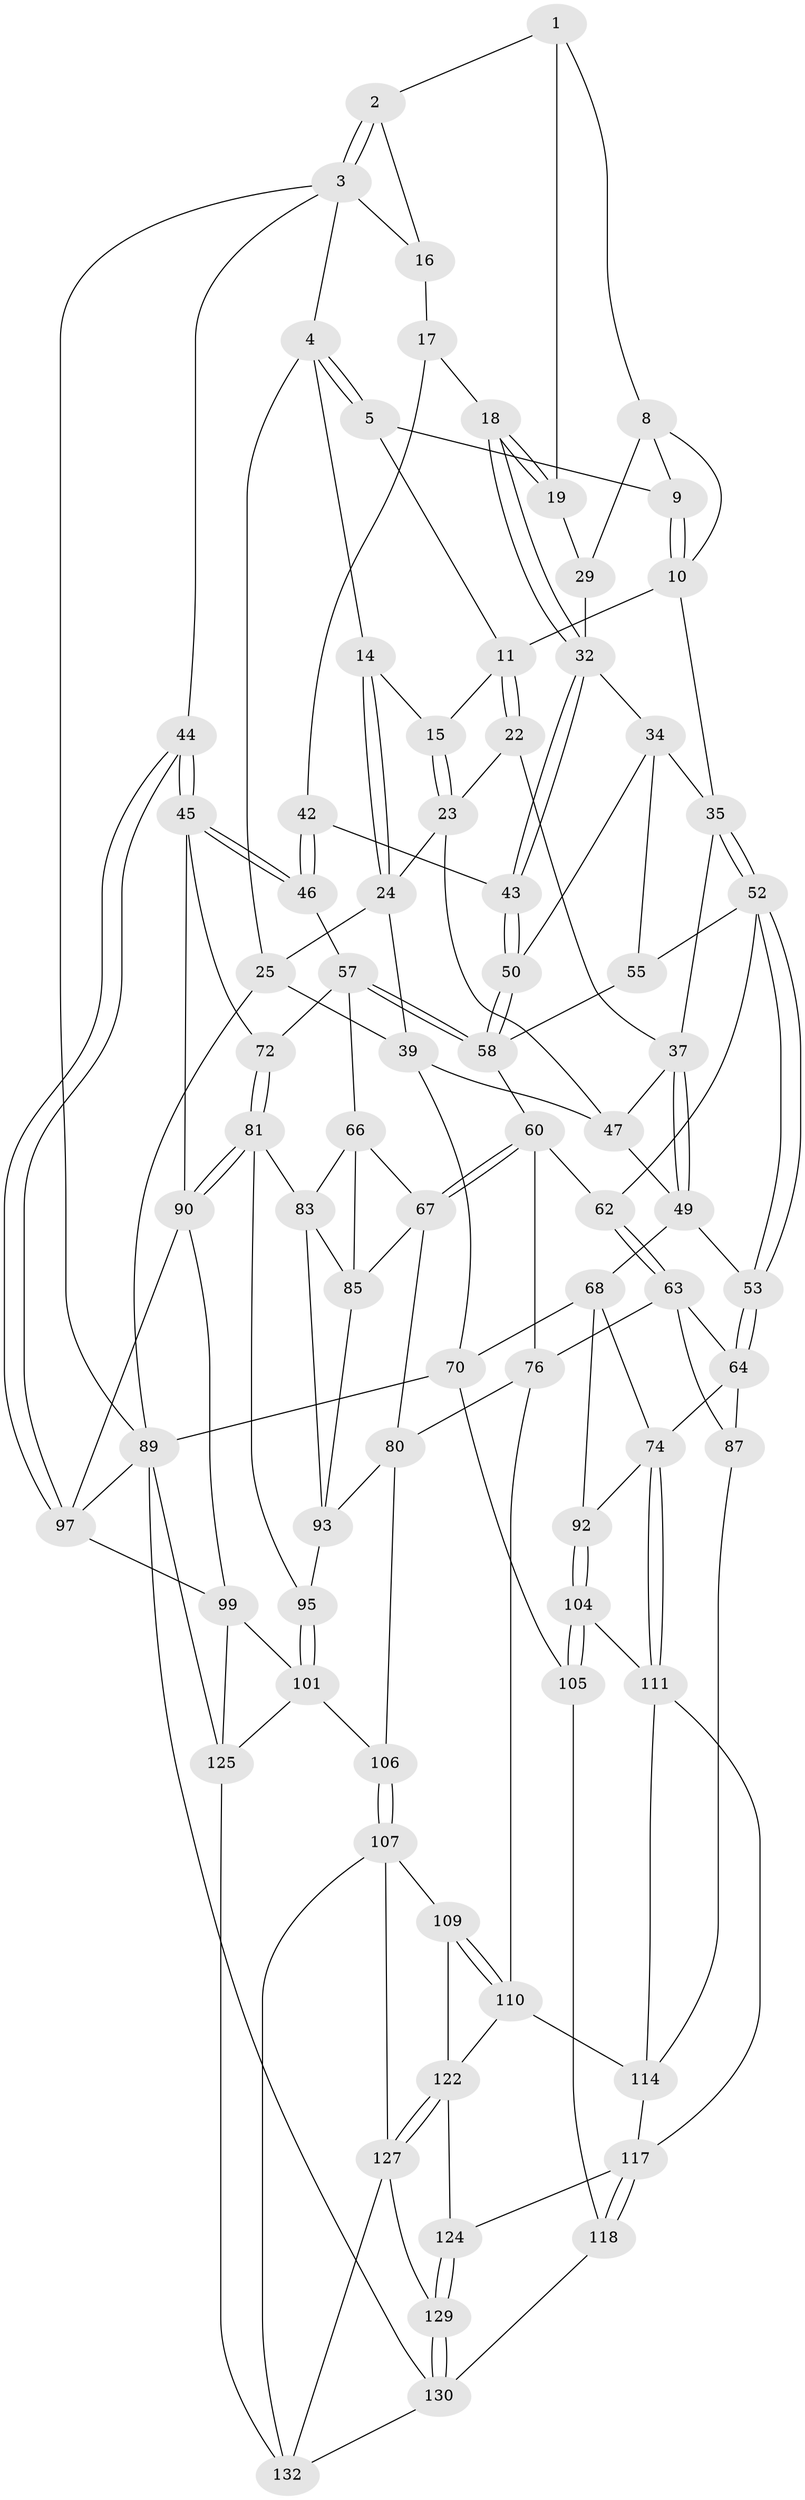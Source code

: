 // original degree distribution, {3: 0.015037593984962405, 4: 0.20300751879699247, 6: 0.18045112781954886, 5: 0.6015037593984962}
// Generated by graph-tools (version 1.1) at 2025/42/03/06/25 10:42:29]
// undirected, 79 vertices, 178 edges
graph export_dot {
graph [start="1"]
  node [color=gray90,style=filled];
  1 [pos="+0.6086553579842382+0",super="+7"];
  2 [pos="+0.9498297752607245+0"];
  3 [pos="+1+0",super="+20"];
  4 [pos="+0+0",super="+13"];
  5 [pos="+0.20553433907772614+0",super="+6"];
  8 [pos="+0.4851454631119862+0.11802825107576127",super="+30"];
  9 [pos="+0.3513090340773568+0"];
  10 [pos="+0.37438240221675223+0.14606632697668298",super="+31"];
  11 [pos="+0.30220732430536335+0.15887097284705967",super="+12"];
  14 [pos="+0.12393106746524395+0.0848934738811857"];
  15 [pos="+0.1300838756759452+0.0786918405568077"];
  16 [pos="+0.8650367408652752+0",super="+21"];
  17 [pos="+0.7719793485283094+0.14977701239304742",super="+41"];
  18 [pos="+0.7544431196759388+0.16424045388076047"];
  19 [pos="+0.6642407743194781+0.13155391424994387"];
  22 [pos="+0.2682086024821984+0.1957345308995967"];
  23 [pos="+0.25201813402010964+0.19377194272242726",super="+26"];
  24 [pos="+0.09989265452426811+0.18667681138127504",super="+27"];
  25 [pos="+0+0.1594678370038927",super="+28"];
  29 [pos="+0.5973531319697531+0.20355135996503232"];
  32 [pos="+0.7388488549454131+0.2925436382100197",super="+33"];
  34 [pos="+0.5166461237217033+0.3059508881739122",super="+51"];
  35 [pos="+0.5073466252842328+0.3065544043641888",super="+36"];
  37 [pos="+0.3414442904714385+0.31704470056209283",super="+38"];
  39 [pos="+0.025692182538105072+0.3959901502021033",super="+40"];
  42 [pos="+0.8853479060603968+0.3467894249632657"];
  43 [pos="+0.7448208369471094+0.3129029814447451"];
  44 [pos="+1+0.4938032114824237"];
  45 [pos="+1+0.49349947927652654",super="+71"];
  46 [pos="+0.8878105856992196+0.34936877356821977"];
  47 [pos="+0.21981692731840813+0.3070579957278718",super="+48"];
  49 [pos="+0.2913164833109534+0.46627092279144955",super="+54"];
  50 [pos="+0.7184579530052514+0.35751767173903926"];
  52 [pos="+0.4793375481733577+0.442076501646403",super="+56"];
  53 [pos="+0.3269164974389758+0.5051873949885368"];
  55 [pos="+0.6631953871336608+0.400893370608204"];
  57 [pos="+0.8119646880094821+0.5162792995621642",super="+65"];
  58 [pos="+0.7989200862014992+0.5026999452009657",super="+59"];
  60 [pos="+0.6566095135704162+0.5925947814026328",super="+61"];
  62 [pos="+0.5909845084650485+0.5893613800345353"];
  63 [pos="+0.535170820273936+0.6301352472533358",super="+78"];
  64 [pos="+0.4404170801049977+0.6364167949494098",super="+73"];
  66 [pos="+0.795169283836856+0.6004912475365882",super="+84"];
  67 [pos="+0.7195953189561447+0.6145007414918593",super="+79"];
  68 [pos="+0.22432804799932884+0.6362000765883122",super="+69"];
  70 [pos="+0+0.5839404206629761",super="+88"];
  72 [pos="+0.8387310633260576+0.5861618157223936"];
  74 [pos="+0.26688140715942027+0.7574687281807113",super="+75"];
  76 [pos="+0.6253991456243634+0.7629574106922403",super="+77"];
  80 [pos="+0.6681208859527705+0.7613525312441572",super="+96"];
  81 [pos="+0.8819564184560553+0.730768609815299",super="+82"];
  83 [pos="+0.8132481476764789+0.7397420047019315",super="+91"];
  85 [pos="+0.7652484461357902+0.7469008076596838",super="+86"];
  87 [pos="+0.451128164041379+0.7895255244015692"];
  89 [pos="+0+1",super="+102"];
  90 [pos="+0.8867017976701802+0.7329958677210983",super="+98"];
  92 [pos="+0.15698178775440663+0.7644266566297975"];
  93 [pos="+0.8010215394878325+0.8269752292546674",super="+94"];
  95 [pos="+0.8138082092630579+0.8290351319676341"];
  97 [pos="+1+0.701562264145057",super="+103"];
  99 [pos="+0.9163051685312801+0.8584023172867105",super="+100"];
  101 [pos="+0.8416390114054222+0.8592302140585888",super="+121"];
  104 [pos="+0+1",super="+112"];
  105 [pos="+0+1",super="+119"];
  106 [pos="+0.6893441906357749+0.9264177757597905"];
  107 [pos="+0.6540808035301348+0.9158595933538441",super="+108"];
  109 [pos="+0.6144457196252854+0.8823960505239427"];
  110 [pos="+0.5883735996674292+0.828090638617111",super="+113"];
  111 [pos="+0.27771963581189396+0.7849104068576676",super="+116"];
  114 [pos="+0.46212943727716954+0.8191575496666308",super="+115"];
  117 [pos="+0.32777186015738513+0.9088588799942471",super="+120"];
  118 [pos="+0.3178240778936873+0.9265065847410999"];
  122 [pos="+0.5404712034322018+0.916309228599521",super="+123"];
  124 [pos="+0.4594778867730803+0.9654109186985714"];
  125 [pos="+0.8505103328634593+1",super="+126"];
  127 [pos="+0.5492504142687897+0.9582982309171391",super="+128"];
  129 [pos="+0.46352115882077544+0.995051985809991"];
  130 [pos="+0.4088890538786841+1",super="+131"];
  132 [pos="+0.5772520650720726+0.9942415169650415",super="+133"];
  1 -- 2;
  1 -- 8;
  1 -- 19;
  2 -- 3;
  2 -- 3;
  2 -- 16;
  3 -- 4;
  3 -- 44;
  3 -- 89;
  3 -- 16;
  4 -- 5;
  4 -- 5;
  4 -- 25 [weight=2];
  4 -- 14;
  5 -- 9;
  5 -- 11;
  8 -- 9;
  8 -- 29;
  8 -- 10;
  9 -- 10;
  9 -- 10;
  10 -- 11;
  10 -- 35;
  11 -- 22;
  11 -- 22;
  11 -- 15;
  14 -- 15;
  14 -- 24;
  14 -- 24;
  15 -- 23;
  15 -- 23;
  16 -- 17 [weight=2];
  17 -- 18;
  17 -- 42;
  18 -- 19;
  18 -- 19;
  18 -- 32;
  18 -- 32;
  19 -- 29;
  22 -- 23;
  22 -- 37;
  23 -- 24;
  23 -- 47;
  24 -- 25;
  24 -- 39;
  25 -- 89;
  25 -- 39;
  29 -- 32;
  32 -- 43;
  32 -- 43;
  32 -- 34;
  34 -- 35;
  34 -- 50;
  34 -- 55;
  35 -- 52;
  35 -- 52;
  35 -- 37;
  37 -- 49;
  37 -- 49;
  37 -- 47;
  39 -- 70;
  39 -- 47;
  42 -- 43;
  42 -- 46;
  42 -- 46;
  43 -- 50;
  43 -- 50;
  44 -- 45;
  44 -- 45;
  44 -- 97;
  44 -- 97;
  45 -- 46;
  45 -- 46;
  45 -- 72;
  45 -- 90;
  46 -- 57;
  47 -- 49;
  49 -- 68;
  49 -- 53;
  50 -- 58;
  50 -- 58;
  52 -- 53;
  52 -- 53;
  52 -- 62;
  52 -- 55;
  53 -- 64;
  53 -- 64;
  55 -- 58;
  57 -- 58;
  57 -- 58;
  57 -- 72;
  57 -- 66;
  58 -- 60;
  60 -- 67;
  60 -- 67;
  60 -- 62;
  60 -- 76;
  62 -- 63;
  62 -- 63;
  63 -- 64;
  63 -- 87;
  63 -- 76;
  64 -- 74;
  64 -- 87;
  66 -- 67;
  66 -- 83;
  66 -- 85;
  67 -- 80;
  67 -- 85;
  68 -- 70;
  68 -- 92;
  68 -- 74;
  70 -- 89;
  70 -- 105;
  72 -- 81;
  72 -- 81;
  74 -- 111;
  74 -- 111;
  74 -- 92;
  76 -- 80;
  76 -- 110;
  80 -- 106;
  80 -- 93;
  81 -- 90;
  81 -- 90;
  81 -- 83;
  81 -- 95;
  83 -- 93;
  83 -- 85;
  85 -- 93;
  87 -- 114;
  89 -- 130;
  89 -- 125;
  89 -- 97;
  90 -- 97;
  90 -- 99;
  92 -- 104;
  92 -- 104;
  93 -- 95;
  95 -- 101;
  95 -- 101;
  97 -- 99;
  99 -- 101;
  99 -- 125;
  101 -- 106;
  101 -- 125;
  104 -- 105 [weight=2];
  104 -- 105;
  104 -- 111;
  105 -- 118;
  106 -- 107;
  106 -- 107;
  107 -- 132;
  107 -- 109;
  107 -- 127;
  109 -- 110;
  109 -- 110;
  109 -- 122;
  110 -- 114;
  110 -- 122;
  111 -- 117;
  111 -- 114;
  114 -- 117;
  117 -- 118;
  117 -- 118;
  117 -- 124;
  118 -- 130;
  122 -- 127;
  122 -- 127;
  122 -- 124;
  124 -- 129;
  124 -- 129;
  125 -- 132;
  127 -- 129;
  127 -- 132;
  129 -- 130;
  129 -- 130;
  130 -- 132;
}
